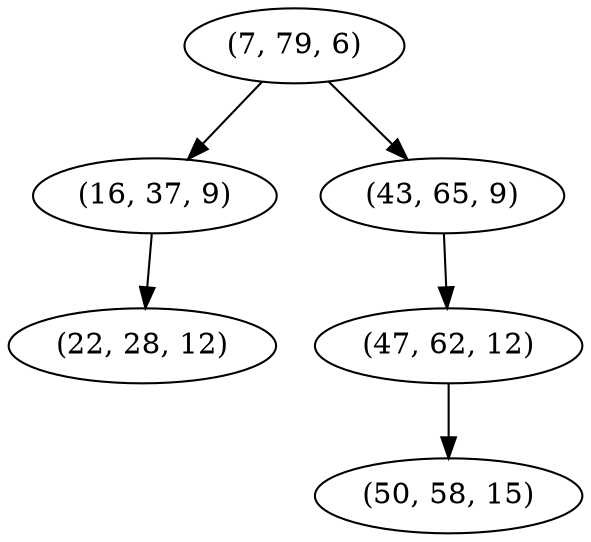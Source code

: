 digraph tree {
    "(7, 79, 6)";
    "(16, 37, 9)";
    "(22, 28, 12)";
    "(43, 65, 9)";
    "(47, 62, 12)";
    "(50, 58, 15)";
    "(7, 79, 6)" -> "(16, 37, 9)";
    "(7, 79, 6)" -> "(43, 65, 9)";
    "(16, 37, 9)" -> "(22, 28, 12)";
    "(43, 65, 9)" -> "(47, 62, 12)";
    "(47, 62, 12)" -> "(50, 58, 15)";
}
